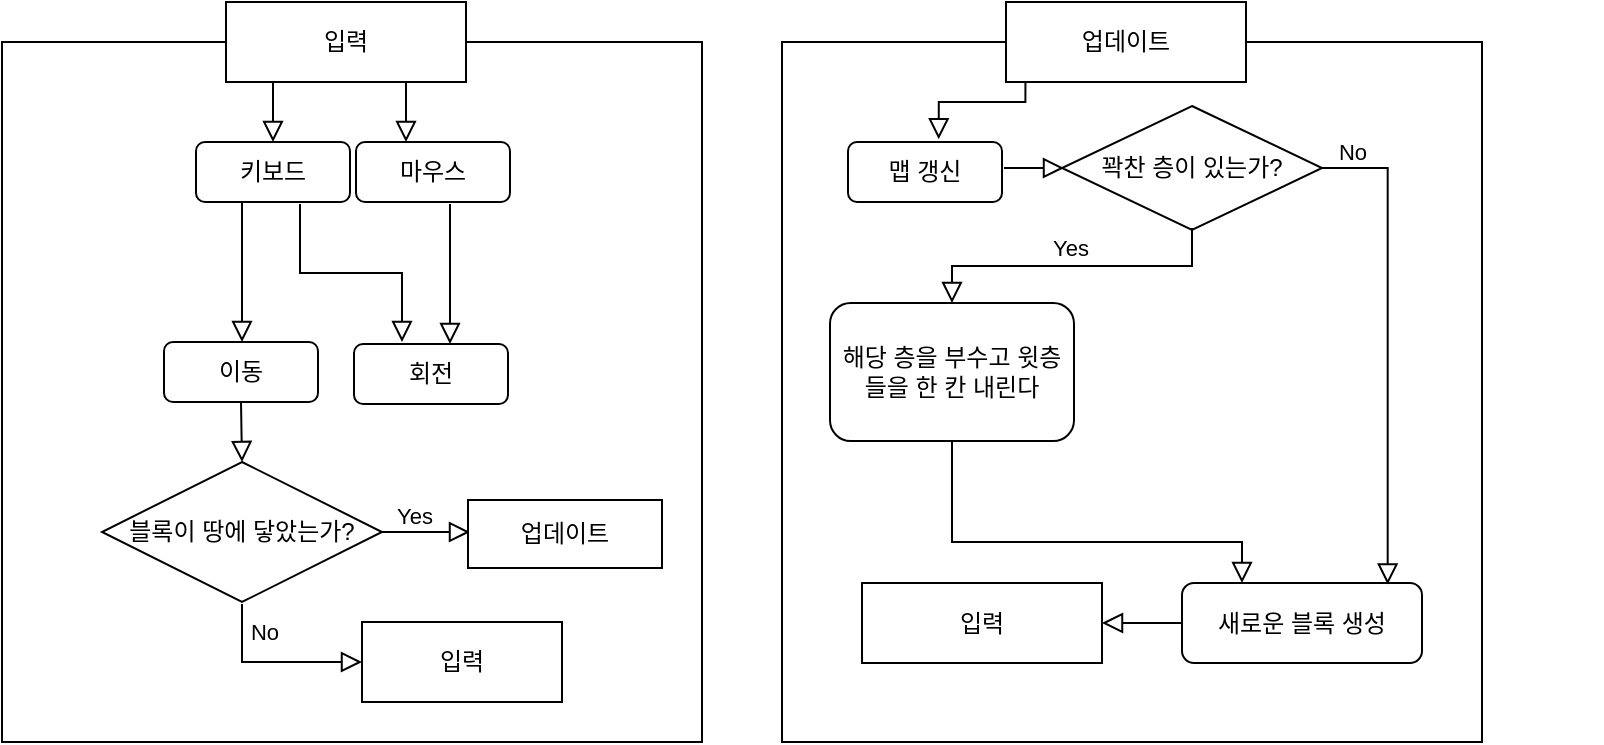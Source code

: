 <mxfile version="20.2.7" type="device"><diagram id="C5RBs43oDa-KdzZeNtuy" name="Page-1"><mxGraphModel dx="1051" dy="602" grid="1" gridSize="10" guides="1" tooltips="1" connect="1" arrows="1" fold="1" page="1" pageScale="1" pageWidth="827" pageHeight="1169" math="0" shadow="0"><root><mxCell id="WIyWlLk6GJQsqaUBKTNV-0"/><mxCell id="WIyWlLk6GJQsqaUBKTNV-1" parent="WIyWlLk6GJQsqaUBKTNV-0"/><mxCell id="ai3M2bAD4pfK0ANo3L0M-25" value="" style="round = 1;group" parent="WIyWlLk6GJQsqaUBKTNV-1" vertex="1" connectable="0"><mxGeometry x="460" y="90" width="350" height="370" as="geometry"/></mxCell><mxCell id="ai3M2bAD4pfK0ANo3L0M-24" value="" style="whiteSpace=wrap;html=1;aspect=fixed;" parent="ai3M2bAD4pfK0ANo3L0M-25" vertex="1"><mxGeometry x="-60" y="20" width="350" height="350" as="geometry"/></mxCell><mxCell id="ai3M2bAD4pfK0ANo3L0M-23" value="업데이트" style="whiteSpace=wrap;html=1;fontSize=12;glass=0;strokeWidth=1;shadow=0;" parent="ai3M2bAD4pfK0ANo3L0M-25" vertex="1"><mxGeometry x="52" width="120" height="40" as="geometry"/></mxCell><mxCell id="z-0v-e8uRXtg9qu75P3z-3" value="" style="rounded=0;html=1;jettySize=auto;orthogonalLoop=1;fontSize=11;endArrow=block;endFill=0;endSize=8;strokeWidth=1;shadow=0;labelBackgroundColor=none;edgeStyle=orthogonalEdgeStyle;targetPerimeterSpacing=0;sourcePerimeterSpacing=0;startSize=100;" edge="1" parent="ai3M2bAD4pfK0ANo3L0M-25"><mxGeometry relative="1" as="geometry"><mxPoint x="61" y="83" as="sourcePoint"/><mxPoint x="81" y="83" as="targetPoint"/><Array as="points"><mxPoint x="51" y="83"/><mxPoint x="51" y="83"/></Array></mxGeometry></mxCell><mxCell id="z-0v-e8uRXtg9qu75P3z-9" value="해당 층을 부수고 윗층들을 한 칸 내린다" style="rounded=1;whiteSpace=wrap;html=1;" vertex="1" parent="ai3M2bAD4pfK0ANo3L0M-25"><mxGeometry x="-36" y="150.5" width="122" height="69" as="geometry"/></mxCell><mxCell id="z-0v-e8uRXtg9qu75P3z-18" value="새로운 블록 생성" style="rounded=1;whiteSpace=wrap;html=1;fontSize=12;glass=0;strokeWidth=1;shadow=0;" vertex="1" parent="ai3M2bAD4pfK0ANo3L0M-25"><mxGeometry x="140" y="290.5" width="120" height="40" as="geometry"/></mxCell><mxCell id="z-0v-e8uRXtg9qu75P3z-27" value="" style="edgeStyle=elbowEdgeStyle;elbow=vertical;endArrow=block;html=1;rounded=0;endFill=0;endSize=8;exitX=0.5;exitY=1;exitDx=0;exitDy=0;entryX=0.25;entryY=0;entryDx=0;entryDy=0;" edge="1" parent="ai3M2bAD4pfK0ANo3L0M-25" source="z-0v-e8uRXtg9qu75P3z-9" target="z-0v-e8uRXtg9qu75P3z-18"><mxGeometry width="50" height="50" relative="1" as="geometry"><mxPoint x="172" y="200" as="sourcePoint"/><mxPoint x="120" y="180" as="targetPoint"/><Array as="points"><mxPoint x="110" y="270"/><mxPoint x="110" y="250"/><mxPoint x="80" y="280"/><mxPoint x="120" y="280"/></Array></mxGeometry></mxCell><mxCell id="ai3M2bAD4pfK0ANo3L0M-34" value="" style="group" parent="WIyWlLk6GJQsqaUBKTNV-1" vertex="1" connectable="0"><mxGeometry x="70" y="90" width="350" height="370" as="geometry"/></mxCell><mxCell id="ai3M2bAD4pfK0ANo3L0M-35" value="" style="whiteSpace=wrap;html=1;aspect=fixed;" parent="ai3M2bAD4pfK0ANo3L0M-34" vertex="1"><mxGeometry x="-60" y="20" width="350" height="350" as="geometry"/></mxCell><mxCell id="ai3M2bAD4pfK0ANo3L0M-36" value="입력" style="whiteSpace=wrap;html=1;fontSize=12;glass=0;strokeWidth=1;shadow=0;" parent="ai3M2bAD4pfK0ANo3L0M-34" vertex="1"><mxGeometry x="52" width="120" height="40" as="geometry"/></mxCell><mxCell id="z-0v-e8uRXtg9qu75P3z-26" value="입력" style="whiteSpace=wrap;html=1;fontSize=12;glass=0;strokeWidth=1;shadow=0;" vertex="1" parent="ai3M2bAD4pfK0ANo3L0M-34"><mxGeometry x="120" y="310" width="100" height="40" as="geometry"/></mxCell><mxCell id="ai3M2bAD4pfK0ANo3L0M-38" value="" style="group" parent="WIyWlLk6GJQsqaUBKTNV-1" vertex="1" connectable="0"><mxGeometry x="60" y="160" width="204" height="230" as="geometry"/></mxCell><mxCell id="ai3M2bAD4pfK0ANo3L0M-29" value="블록이 땅에 닿았는가?" style="rhombus;whiteSpace=wrap;html=1;" parent="ai3M2bAD4pfK0ANo3L0M-38" vertex="1"><mxGeometry y="160" width="140" height="70" as="geometry"/></mxCell><mxCell id="ai3M2bAD4pfK0ANo3L0M-30" value="" style="rounded=0;html=1;jettySize=auto;orthogonalLoop=1;fontSize=11;endArrow=block;endFill=0;endSize=8;strokeWidth=1;shadow=0;labelBackgroundColor=none;edgeStyle=orthogonalEdgeStyle;exitX=0.5;exitY=1;exitDx=0;exitDy=0;" parent="ai3M2bAD4pfK0ANo3L0M-38" source="ai3M2bAD4pfK0ANo3L0M-18" edge="1"><mxGeometry relative="1" as="geometry"><mxPoint x="70" y="139" as="sourcePoint"/><mxPoint x="70" y="160" as="targetPoint"/></mxGeometry></mxCell><mxCell id="ai3M2bAD4pfK0ANo3L0M-2" value="키보드" style="rounded=1;whiteSpace=wrap;html=1;" parent="ai3M2bAD4pfK0ANo3L0M-38" vertex="1"><mxGeometry x="47" width="77" height="30" as="geometry"/></mxCell><mxCell id="ai3M2bAD4pfK0ANo3L0M-3" value="마우스" style="rounded=1;whiteSpace=wrap;html=1;" parent="ai3M2bAD4pfK0ANo3L0M-38" vertex="1"><mxGeometry x="127" width="77" height="30" as="geometry"/></mxCell><mxCell id="ai3M2bAD4pfK0ANo3L0M-9" value="" style="edgeStyle=elbowEdgeStyle;elbow=vertical;endArrow=block;html=1;rounded=0;endFill=0;endSize=8;" parent="ai3M2bAD4pfK0ANo3L0M-38" edge="1"><mxGeometry width="50" height="50" relative="1" as="geometry"><mxPoint x="99" y="31" as="sourcePoint"/><mxPoint x="150" y="100" as="targetPoint"/><Array as="points"/></mxGeometry></mxCell><mxCell id="ai3M2bAD4pfK0ANo3L0M-13" value="" style="rounded=0;html=1;jettySize=auto;orthogonalLoop=1;fontSize=11;endArrow=block;endFill=0;endSize=8;strokeWidth=1;shadow=0;labelBackgroundColor=none;edgeStyle=orthogonalEdgeStyle;" parent="ai3M2bAD4pfK0ANo3L0M-38" edge="1"><mxGeometry relative="1" as="geometry"><mxPoint x="70" y="30" as="sourcePoint"/><mxPoint x="70" y="100" as="targetPoint"/></mxGeometry></mxCell><mxCell id="ai3M2bAD4pfK0ANo3L0M-18" value="이동" style="rounded=1;whiteSpace=wrap;html=1;" parent="ai3M2bAD4pfK0ANo3L0M-38" vertex="1"><mxGeometry x="31" y="100" width="77" height="30" as="geometry"/></mxCell><mxCell id="ai3M2bAD4pfK0ANo3L0M-19" value="" style="rounded=0;html=1;jettySize=auto;orthogonalLoop=1;fontSize=11;endArrow=block;endFill=0;endSize=8;strokeWidth=1;shadow=0;labelBackgroundColor=none;edgeStyle=orthogonalEdgeStyle;" parent="ai3M2bAD4pfK0ANo3L0M-38" edge="1"><mxGeometry relative="1" as="geometry"><mxPoint x="174" y="31" as="sourcePoint"/><mxPoint x="174" y="101" as="targetPoint"/></mxGeometry></mxCell><mxCell id="ai3M2bAD4pfK0ANo3L0M-21" value="회전" style="rounded=1;whiteSpace=wrap;html=1;" parent="ai3M2bAD4pfK0ANo3L0M-38" vertex="1"><mxGeometry x="126" y="101" width="77" height="30" as="geometry"/></mxCell><mxCell id="z-0v-e8uRXtg9qu75P3z-1" value="맵 갱신" style="rounded=1;whiteSpace=wrap;html=1;" vertex="1" parent="WIyWlLk6GJQsqaUBKTNV-1"><mxGeometry x="433" y="160" width="77" height="30" as="geometry"/></mxCell><mxCell id="z-0v-e8uRXtg9qu75P3z-5" value="꽉찬 층이 있는가?" style="rhombus;whiteSpace=wrap;html=1;" vertex="1" parent="WIyWlLk6GJQsqaUBKTNV-1"><mxGeometry x="540" y="142" width="130" height="62" as="geometry"/></mxCell><mxCell id="z-0v-e8uRXtg9qu75P3z-7" value="Yes" style="edgeLabel;html=1;align=center;verticalAlign=middle;resizable=0;points=[];" vertex="1" connectable="0" parent="WIyWlLk6GJQsqaUBKTNV-1"><mxGeometry x="544.5" y="220" as="geometry"><mxPoint x="-1" y="-7" as="offset"/></mxGeometry></mxCell><mxCell id="z-0v-e8uRXtg9qu75P3z-12" value="" style="edgeStyle=elbowEdgeStyle;elbow=vertical;endArrow=block;html=1;rounded=0;endFill=0;endSize=8;entryX=0.5;entryY=0;entryDx=0;entryDy=0;" edge="1" parent="WIyWlLk6GJQsqaUBKTNV-1" target="z-0v-e8uRXtg9qu75P3z-9"><mxGeometry width="50" height="50" relative="1" as="geometry"><mxPoint x="605" y="203" as="sourcePoint"/><mxPoint x="656" y="272" as="targetPoint"/><Array as="points"/></mxGeometry></mxCell><mxCell id="z-0v-e8uRXtg9qu75P3z-19" value="No" style="edgeLabel;html=1;align=center;verticalAlign=middle;resizable=0;points=[];" vertex="1" connectable="0" parent="WIyWlLk6GJQsqaUBKTNV-1"><mxGeometry x="685.5" y="172" as="geometry"><mxPoint x="-1" y="-7" as="offset"/></mxGeometry></mxCell><mxCell id="z-0v-e8uRXtg9qu75P3z-21" value="" style="rounded=0;html=1;jettySize=auto;orthogonalLoop=1;fontSize=11;endArrow=block;endFill=0;endSize=8;strokeWidth=1;shadow=0;labelBackgroundColor=none;edgeStyle=orthogonalEdgeStyle;targetPerimeterSpacing=0;sourcePerimeterSpacing=0;startSize=100;" edge="1" parent="WIyWlLk6GJQsqaUBKTNV-1"><mxGeometry relative="1" as="geometry"><mxPoint x="200" y="355" as="sourcePoint"/><mxPoint x="244" y="355" as="targetPoint"/><Array as="points"/></mxGeometry></mxCell><mxCell id="z-0v-e8uRXtg9qu75P3z-22" value="업데이트" style="whiteSpace=wrap;html=1;fontSize=12;glass=0;strokeWidth=1;shadow=0;" vertex="1" parent="WIyWlLk6GJQsqaUBKTNV-1"><mxGeometry x="243" y="339" width="97" height="34" as="geometry"/></mxCell><mxCell id="z-0v-e8uRXtg9qu75P3z-23" value="No" style="edgeLabel;html=1;align=center;verticalAlign=middle;resizable=0;points=[];" vertex="1" connectable="0" parent="WIyWlLk6GJQsqaUBKTNV-1"><mxGeometry x="139.5" y="419" as="geometry"><mxPoint x="1" y="-14" as="offset"/></mxGeometry></mxCell><mxCell id="z-0v-e8uRXtg9qu75P3z-24" value="Yes" style="edgeLabel;html=1;align=center;verticalAlign=middle;resizable=0;points=[];" vertex="1" connectable="0" parent="WIyWlLk6GJQsqaUBKTNV-1"><mxGeometry x="216.5" y="354" as="geometry"><mxPoint x="-1" y="-7" as="offset"/></mxGeometry></mxCell><mxCell id="z-0v-e8uRXtg9qu75P3z-25" value="" style="edgeStyle=elbowEdgeStyle;elbow=vertical;endArrow=block;html=1;rounded=0;endFill=0;endSize=8;" edge="1" parent="WIyWlLk6GJQsqaUBKTNV-1"><mxGeometry width="50" height="50" relative="1" as="geometry"><mxPoint x="130" y="391" as="sourcePoint"/><mxPoint x="190" y="420" as="targetPoint"/><Array as="points"><mxPoint x="160" y="420"/></Array></mxGeometry></mxCell><mxCell id="z-0v-e8uRXtg9qu75P3z-28" value="" style="edgeStyle=elbowEdgeStyle;elbow=vertical;endArrow=block;html=1;rounded=0;endFill=0;endSize=8;exitX=1;exitY=0.5;exitDx=0;exitDy=0;entryX=0.857;entryY=0.018;entryDx=0;entryDy=0;entryPerimeter=0;" edge="1" parent="WIyWlLk6GJQsqaUBKTNV-1" source="z-0v-e8uRXtg9qu75P3z-5" target="z-0v-e8uRXtg9qu75P3z-18"><mxGeometry width="50" height="50" relative="1" as="geometry"><mxPoint x="695" y="213" as="sourcePoint"/><mxPoint x="575" y="250.5" as="targetPoint"/><Array as="points"><mxPoint x="690" y="173"/></Array></mxGeometry></mxCell><mxCell id="z-0v-e8uRXtg9qu75P3z-29" value="입력" style="whiteSpace=wrap;html=1;fontSize=12;glass=0;strokeWidth=1;shadow=0;" vertex="1" parent="WIyWlLk6GJQsqaUBKTNV-1"><mxGeometry x="440" y="380.5" width="120" height="40" as="geometry"/></mxCell><mxCell id="z-0v-e8uRXtg9qu75P3z-30" value="" style="rounded=0;html=1;jettySize=auto;orthogonalLoop=1;fontSize=11;endArrow=block;endFill=0;endSize=8;strokeWidth=1;shadow=0;labelBackgroundColor=none;edgeStyle=orthogonalEdgeStyle;exitX=0;exitY=0.5;exitDx=0;exitDy=0;entryX=1;entryY=0.5;entryDx=0;entryDy=0;" edge="1" parent="WIyWlLk6GJQsqaUBKTNV-1" source="z-0v-e8uRXtg9qu75P3z-18" target="z-0v-e8uRXtg9qu75P3z-29"><mxGeometry relative="1" as="geometry"><mxPoint x="569.5" y="390" as="sourcePoint"/><mxPoint x="570" y="420" as="targetPoint"/></mxGeometry></mxCell><mxCell id="z-0v-e8uRXtg9qu75P3z-31" value="" style="rounded=0;html=1;jettySize=auto;orthogonalLoop=1;fontSize=11;endArrow=block;endFill=0;endSize=8;strokeWidth=1;shadow=0;labelBackgroundColor=none;edgeStyle=orthogonalEdgeStyle;exitX=0.25;exitY=1;exitDx=0;exitDy=0;entryX=0.5;entryY=0;entryDx=0;entryDy=0;" edge="1" parent="WIyWlLk6GJQsqaUBKTNV-1" source="ai3M2bAD4pfK0ANo3L0M-36" target="ai3M2bAD4pfK0ANo3L0M-2"><mxGeometry relative="1" as="geometry"><mxPoint x="140" y="200" as="sourcePoint"/><mxPoint x="140" y="270" as="targetPoint"/></mxGeometry></mxCell><mxCell id="z-0v-e8uRXtg9qu75P3z-33" value="" style="rounded=0;html=1;jettySize=auto;orthogonalLoop=1;fontSize=11;endArrow=block;endFill=0;endSize=8;strokeWidth=1;shadow=0;labelBackgroundColor=none;edgeStyle=orthogonalEdgeStyle;exitX=0.75;exitY=1;exitDx=0;exitDy=0;" edge="1" parent="WIyWlLk6GJQsqaUBKTNV-1" source="ai3M2bAD4pfK0ANo3L0M-36"><mxGeometry relative="1" as="geometry"><mxPoint x="150" y="210" as="sourcePoint"/><mxPoint x="212" y="160" as="targetPoint"/></mxGeometry></mxCell><mxCell id="z-0v-e8uRXtg9qu75P3z-34" value="" style="rounded=0;html=1;jettySize=auto;orthogonalLoop=1;fontSize=11;endArrow=block;endFill=0;endSize=8;strokeWidth=1;shadow=0;labelBackgroundColor=none;edgeStyle=orthogonalEdgeStyle;targetPerimeterSpacing=0;sourcePerimeterSpacing=0;startSize=100;exitX=0.081;exitY=0.999;exitDx=0;exitDy=0;exitPerimeter=0;entryX=0.589;entryY=-0.047;entryDx=0;entryDy=0;entryPerimeter=0;" edge="1" parent="WIyWlLk6GJQsqaUBKTNV-1" source="ai3M2bAD4pfK0ANo3L0M-23" target="z-0v-e8uRXtg9qu75P3z-1"><mxGeometry relative="1" as="geometry"><mxPoint x="531" y="183" as="sourcePoint"/><mxPoint x="551" y="183" as="targetPoint"/><Array as="points"><mxPoint x="522" y="140"/><mxPoint x="478" y="140"/></Array></mxGeometry></mxCell></root></mxGraphModel></diagram></mxfile>